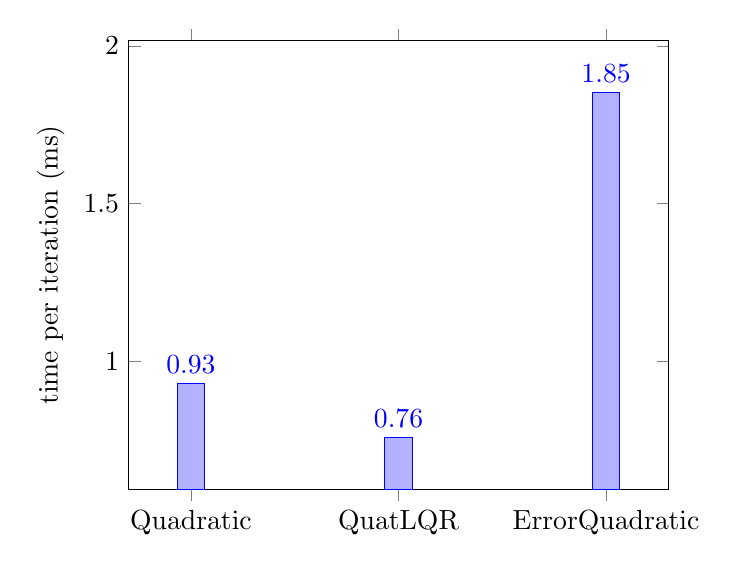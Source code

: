\begin{tikzpicture}
\begin{axis}[ybar, ylabel={time per iteration (ms)}, enlargelimits={0.15}, legend style={at={(0.5,-0.15)
}, anchor={north}, legend columns={-1}}, symbolic x coords={Quadratic,QuatLQR,ErrorQuadratic}, xtick={data}, nodes near coords, nodes near coords align={vertical}]
    \addplot
        coordinates {
            (Quadratic,0.931)
            (QuatLQR,0.76)
            (ErrorQuadratic,1.852)
        }
        ;
\end{axis}
\end{tikzpicture}

